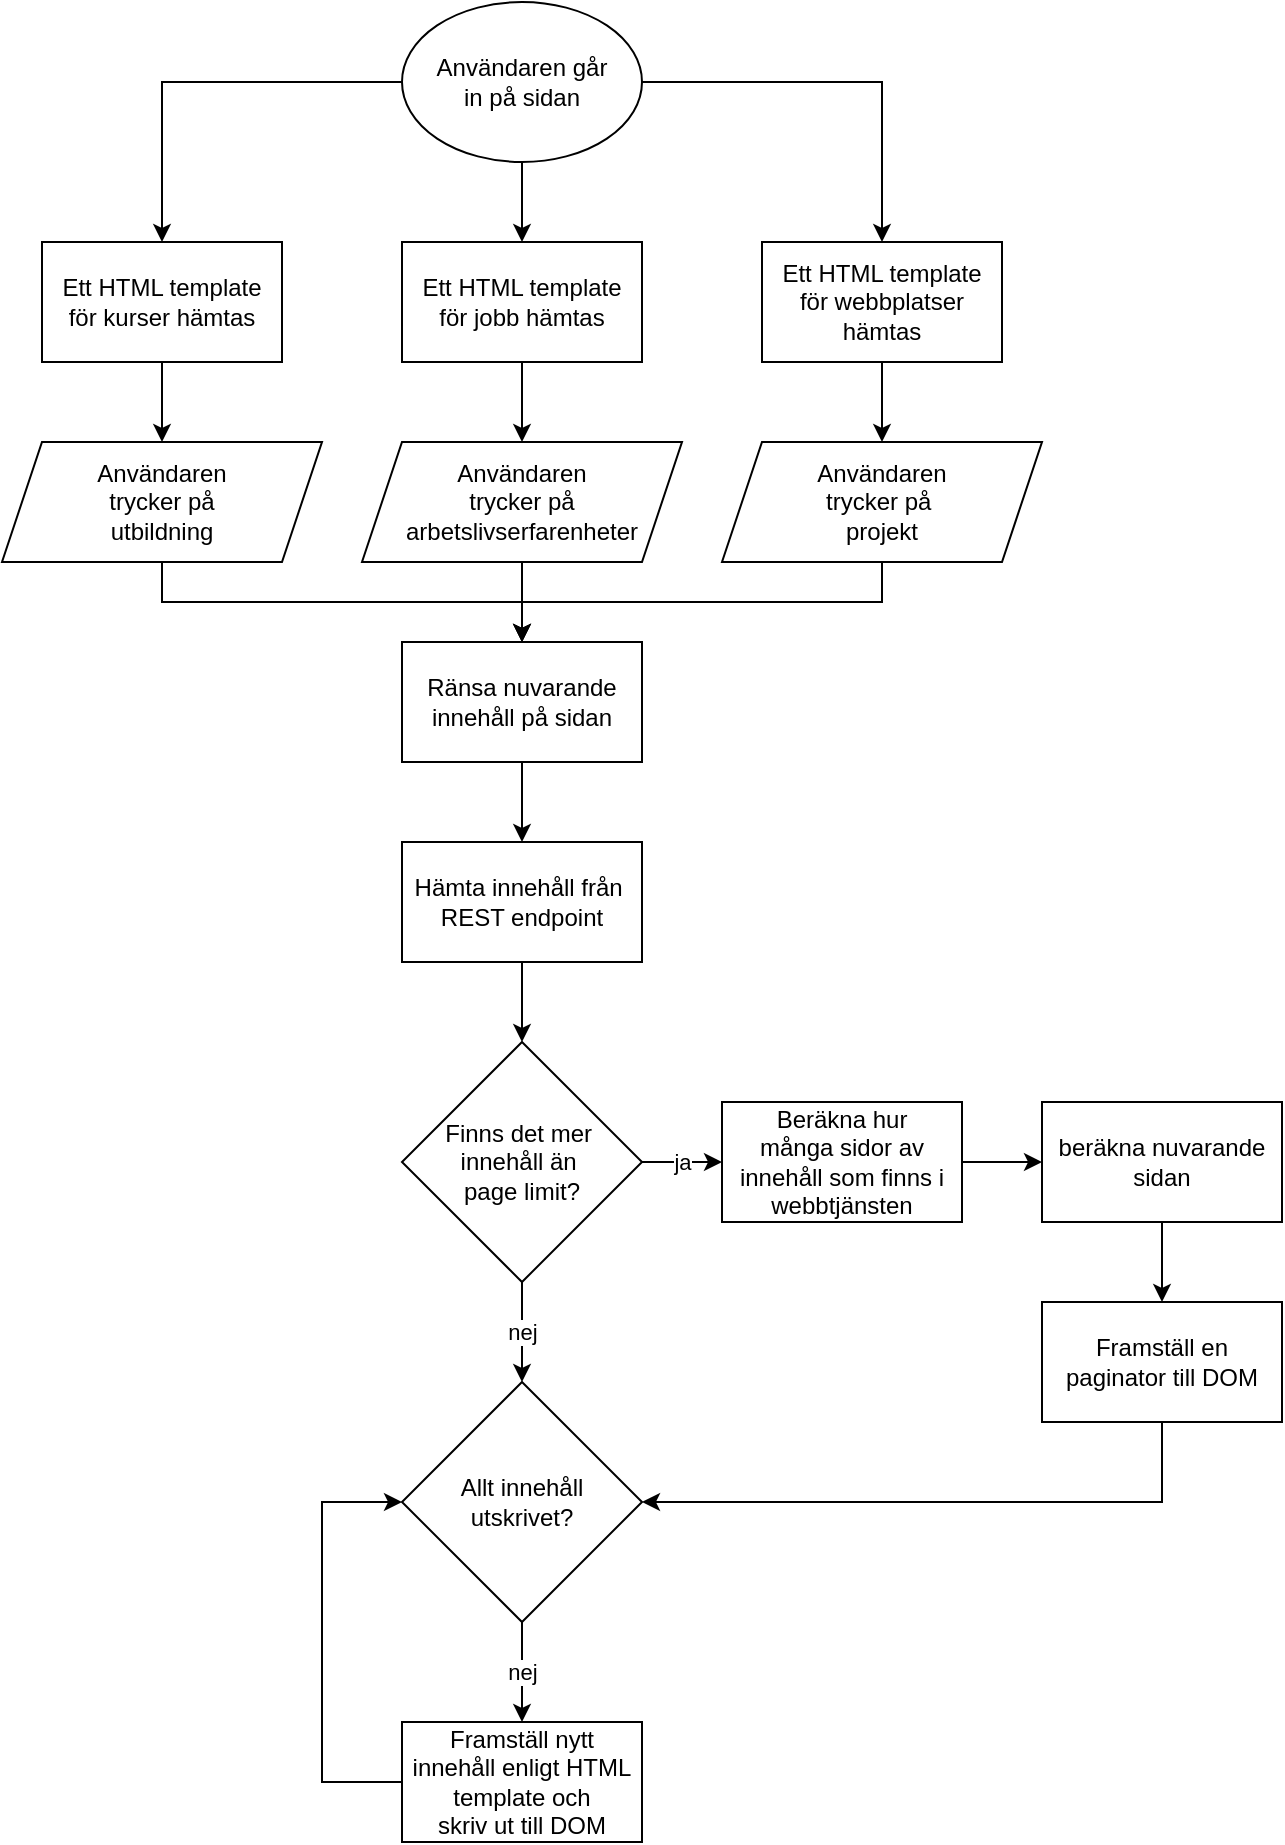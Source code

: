 <mxfile version="15.5.8" type="github">
  <diagram id="WiQCbs44LWPuVq2uQzzB" name="Page-1">
    <mxGraphModel dx="872" dy="761" grid="1" gridSize="10" guides="1" tooltips="1" connect="1" arrows="1" fold="1" page="1" pageScale="1" pageWidth="2000" pageHeight="2000" math="0" shadow="0">
      <root>
        <mxCell id="0" />
        <mxCell id="1" parent="0" />
        <mxCell id="f3yNmSJpMfuCNNHlSyYO-20" style="edgeStyle=orthogonalEdgeStyle;rounded=0;orthogonalLoop=1;jettySize=auto;html=1;" edge="1" parent="1" source="f3yNmSJpMfuCNNHlSyYO-1" target="f3yNmSJpMfuCNNHlSyYO-17">
          <mxGeometry relative="1" as="geometry" />
        </mxCell>
        <mxCell id="f3yNmSJpMfuCNNHlSyYO-22" style="edgeStyle=orthogonalEdgeStyle;rounded=0;orthogonalLoop=1;jettySize=auto;html=1;" edge="1" parent="1" source="f3yNmSJpMfuCNNHlSyYO-1" target="f3yNmSJpMfuCNNHlSyYO-18">
          <mxGeometry relative="1" as="geometry" />
        </mxCell>
        <mxCell id="f3yNmSJpMfuCNNHlSyYO-23" style="edgeStyle=orthogonalEdgeStyle;rounded=0;orthogonalLoop=1;jettySize=auto;html=1;" edge="1" parent="1" source="f3yNmSJpMfuCNNHlSyYO-1" target="f3yNmSJpMfuCNNHlSyYO-19">
          <mxGeometry relative="1" as="geometry" />
        </mxCell>
        <mxCell id="f3yNmSJpMfuCNNHlSyYO-1" value="Användaren går&lt;br&gt;in på sidan" style="ellipse;whiteSpace=wrap;html=1;" vertex="1" parent="1">
          <mxGeometry x="240" y="40" width="120" height="80" as="geometry" />
        </mxCell>
        <mxCell id="f3yNmSJpMfuCNNHlSyYO-50" value="" style="edgeStyle=orthogonalEdgeStyle;rounded=0;orthogonalLoop=1;jettySize=auto;html=1;" edge="1" parent="1" source="f3yNmSJpMfuCNNHlSyYO-3" target="f3yNmSJpMfuCNNHlSyYO-49">
          <mxGeometry relative="1" as="geometry" />
        </mxCell>
        <mxCell id="f3yNmSJpMfuCNNHlSyYO-3" value="Användaren&lt;br&gt;trycker på&lt;br&gt;arbetslivserfarenheter" style="shape=parallelogram;perimeter=parallelogramPerimeter;whiteSpace=wrap;html=1;fixedSize=1;" vertex="1" parent="1">
          <mxGeometry x="220" y="260" width="160" height="60" as="geometry" />
        </mxCell>
        <mxCell id="f3yNmSJpMfuCNNHlSyYO-52" style="edgeStyle=orthogonalEdgeStyle;rounded=0;orthogonalLoop=1;jettySize=auto;html=1;" edge="1" parent="1" source="f3yNmSJpMfuCNNHlSyYO-4" target="f3yNmSJpMfuCNNHlSyYO-49">
          <mxGeometry relative="1" as="geometry">
            <Array as="points">
              <mxPoint x="120" y="340" />
              <mxPoint x="300" y="340" />
            </Array>
          </mxGeometry>
        </mxCell>
        <mxCell id="f3yNmSJpMfuCNNHlSyYO-4" value="Användaren&lt;br&gt;trycker på&lt;br&gt;utbildning" style="shape=parallelogram;perimeter=parallelogramPerimeter;whiteSpace=wrap;html=1;fixedSize=1;" vertex="1" parent="1">
          <mxGeometry x="40" y="260" width="160" height="60" as="geometry" />
        </mxCell>
        <mxCell id="f3yNmSJpMfuCNNHlSyYO-53" style="edgeStyle=orthogonalEdgeStyle;rounded=0;orthogonalLoop=1;jettySize=auto;html=1;" edge="1" parent="1" source="f3yNmSJpMfuCNNHlSyYO-5" target="f3yNmSJpMfuCNNHlSyYO-49">
          <mxGeometry relative="1" as="geometry">
            <Array as="points">
              <mxPoint x="480" y="340" />
              <mxPoint x="300" y="340" />
            </Array>
          </mxGeometry>
        </mxCell>
        <mxCell id="f3yNmSJpMfuCNNHlSyYO-5" value="Användaren&lt;br&gt;trycker på&amp;nbsp;&lt;br&gt;projekt" style="shape=parallelogram;perimeter=parallelogramPerimeter;whiteSpace=wrap;html=1;fixedSize=1;" vertex="1" parent="1">
          <mxGeometry x="400" y="260" width="160" height="60" as="geometry" />
        </mxCell>
        <mxCell id="f3yNmSJpMfuCNNHlSyYO-34" style="edgeStyle=orthogonalEdgeStyle;rounded=0;orthogonalLoop=1;jettySize=auto;html=1;" edge="1" parent="1" source="f3yNmSJpMfuCNNHlSyYO-11" target="f3yNmSJpMfuCNNHlSyYO-31">
          <mxGeometry relative="1" as="geometry" />
        </mxCell>
        <mxCell id="f3yNmSJpMfuCNNHlSyYO-11" value="Hämta innehåll från&amp;nbsp;&lt;br&gt;REST endpoint" style="rounded=0;whiteSpace=wrap;html=1;" vertex="1" parent="1">
          <mxGeometry x="240" y="460" width="120" height="60" as="geometry" />
        </mxCell>
        <mxCell id="f3yNmSJpMfuCNNHlSyYO-21" style="edgeStyle=orthogonalEdgeStyle;rounded=0;orthogonalLoop=1;jettySize=auto;html=1;" edge="1" parent="1" source="f3yNmSJpMfuCNNHlSyYO-17" target="f3yNmSJpMfuCNNHlSyYO-3">
          <mxGeometry relative="1" as="geometry" />
        </mxCell>
        <mxCell id="f3yNmSJpMfuCNNHlSyYO-17" value="Ett HTML template&lt;br&gt;för jobb hämtas" style="rounded=0;whiteSpace=wrap;html=1;" vertex="1" parent="1">
          <mxGeometry x="240" y="160" width="120" height="60" as="geometry" />
        </mxCell>
        <mxCell id="f3yNmSJpMfuCNNHlSyYO-24" style="edgeStyle=orthogonalEdgeStyle;rounded=0;orthogonalLoop=1;jettySize=auto;html=1;" edge="1" parent="1" source="f3yNmSJpMfuCNNHlSyYO-18" target="f3yNmSJpMfuCNNHlSyYO-4">
          <mxGeometry relative="1" as="geometry" />
        </mxCell>
        <mxCell id="f3yNmSJpMfuCNNHlSyYO-18" value="Ett HTML template&lt;br&gt;för kurser hämtas" style="rounded=0;whiteSpace=wrap;html=1;" vertex="1" parent="1">
          <mxGeometry x="60" y="160" width="120" height="60" as="geometry" />
        </mxCell>
        <mxCell id="f3yNmSJpMfuCNNHlSyYO-25" style="edgeStyle=orthogonalEdgeStyle;rounded=0;orthogonalLoop=1;jettySize=auto;html=1;" edge="1" parent="1" source="f3yNmSJpMfuCNNHlSyYO-19" target="f3yNmSJpMfuCNNHlSyYO-5">
          <mxGeometry relative="1" as="geometry" />
        </mxCell>
        <mxCell id="f3yNmSJpMfuCNNHlSyYO-19" value="Ett HTML template&lt;br&gt;för webbplatser&lt;br&gt;hämtas" style="rounded=0;whiteSpace=wrap;html=1;" vertex="1" parent="1">
          <mxGeometry x="420" y="160" width="120" height="60" as="geometry" />
        </mxCell>
        <mxCell id="f3yNmSJpMfuCNNHlSyYO-39" value="nej" style="edgeStyle=orthogonalEdgeStyle;rounded=0;orthogonalLoop=1;jettySize=auto;html=1;" edge="1" parent="1" source="f3yNmSJpMfuCNNHlSyYO-31" target="f3yNmSJpMfuCNNHlSyYO-37">
          <mxGeometry relative="1" as="geometry" />
        </mxCell>
        <mxCell id="f3yNmSJpMfuCNNHlSyYO-43" value="ja" style="edgeStyle=orthogonalEdgeStyle;rounded=0;orthogonalLoop=1;jettySize=auto;html=1;" edge="1" parent="1" source="f3yNmSJpMfuCNNHlSyYO-31" target="f3yNmSJpMfuCNNHlSyYO-42">
          <mxGeometry relative="1" as="geometry" />
        </mxCell>
        <mxCell id="f3yNmSJpMfuCNNHlSyYO-31" value="Finns det mer&amp;nbsp;&lt;br&gt;innehåll än&amp;nbsp;&lt;br&gt;page limit?" style="rhombus;whiteSpace=wrap;html=1;" vertex="1" parent="1">
          <mxGeometry x="240" y="560" width="120" height="120" as="geometry" />
        </mxCell>
        <mxCell id="f3yNmSJpMfuCNNHlSyYO-40" style="edgeStyle=orthogonalEdgeStyle;rounded=0;orthogonalLoop=1;jettySize=auto;html=1;" edge="1" parent="1" source="f3yNmSJpMfuCNNHlSyYO-35" target="f3yNmSJpMfuCNNHlSyYO-37">
          <mxGeometry relative="1" as="geometry">
            <mxPoint x="200" y="780" as="targetPoint" />
            <Array as="points">
              <mxPoint x="200" y="930" />
              <mxPoint x="200" y="790" />
            </Array>
          </mxGeometry>
        </mxCell>
        <mxCell id="f3yNmSJpMfuCNNHlSyYO-35" value="Framställ nytt&lt;br&gt;innehåll enligt HTML&lt;br&gt;template och &lt;br&gt;skriv ut till DOM" style="rounded=0;whiteSpace=wrap;html=1;" vertex="1" parent="1">
          <mxGeometry x="240" y="900" width="120" height="60" as="geometry" />
        </mxCell>
        <mxCell id="f3yNmSJpMfuCNNHlSyYO-38" value="nej" style="edgeStyle=orthogonalEdgeStyle;rounded=0;orthogonalLoop=1;jettySize=auto;html=1;" edge="1" parent="1" source="f3yNmSJpMfuCNNHlSyYO-37" target="f3yNmSJpMfuCNNHlSyYO-35">
          <mxGeometry relative="1" as="geometry" />
        </mxCell>
        <mxCell id="f3yNmSJpMfuCNNHlSyYO-37" value="Allt innehåll&lt;br&gt;utskrivet?" style="rhombus;whiteSpace=wrap;html=1;" vertex="1" parent="1">
          <mxGeometry x="240" y="730" width="120" height="120" as="geometry" />
        </mxCell>
        <mxCell id="f3yNmSJpMfuCNNHlSyYO-45" style="edgeStyle=orthogonalEdgeStyle;rounded=0;orthogonalLoop=1;jettySize=auto;html=1;" edge="1" parent="1" source="f3yNmSJpMfuCNNHlSyYO-42" target="f3yNmSJpMfuCNNHlSyYO-44">
          <mxGeometry relative="1" as="geometry" />
        </mxCell>
        <mxCell id="f3yNmSJpMfuCNNHlSyYO-42" value="Beräkna hur&lt;br&gt;många sidor av&lt;br&gt;innehåll som finns i&lt;br&gt;webbtjänsten" style="rounded=0;whiteSpace=wrap;html=1;" vertex="1" parent="1">
          <mxGeometry x="400" y="590" width="120" height="60" as="geometry" />
        </mxCell>
        <mxCell id="f3yNmSJpMfuCNNHlSyYO-47" style="edgeStyle=orthogonalEdgeStyle;rounded=0;orthogonalLoop=1;jettySize=auto;html=1;" edge="1" parent="1" source="f3yNmSJpMfuCNNHlSyYO-44" target="f3yNmSJpMfuCNNHlSyYO-46">
          <mxGeometry relative="1" as="geometry" />
        </mxCell>
        <mxCell id="f3yNmSJpMfuCNNHlSyYO-44" value="beräkna nuvarande&lt;br&gt;sidan" style="rounded=0;whiteSpace=wrap;html=1;" vertex="1" parent="1">
          <mxGeometry x="560" y="590" width="120" height="60" as="geometry" />
        </mxCell>
        <mxCell id="f3yNmSJpMfuCNNHlSyYO-48" style="edgeStyle=orthogonalEdgeStyle;rounded=0;orthogonalLoop=1;jettySize=auto;html=1;" edge="1" parent="1" source="f3yNmSJpMfuCNNHlSyYO-46" target="f3yNmSJpMfuCNNHlSyYO-37">
          <mxGeometry relative="1" as="geometry">
            <Array as="points">
              <mxPoint x="620" y="790" />
            </Array>
          </mxGeometry>
        </mxCell>
        <mxCell id="f3yNmSJpMfuCNNHlSyYO-46" value="Framställ en&lt;br&gt;paginator till DOM" style="rounded=0;whiteSpace=wrap;html=1;" vertex="1" parent="1">
          <mxGeometry x="560" y="690" width="120" height="60" as="geometry" />
        </mxCell>
        <mxCell id="f3yNmSJpMfuCNNHlSyYO-51" value="" style="edgeStyle=orthogonalEdgeStyle;rounded=0;orthogonalLoop=1;jettySize=auto;html=1;" edge="1" parent="1" source="f3yNmSJpMfuCNNHlSyYO-49" target="f3yNmSJpMfuCNNHlSyYO-11">
          <mxGeometry relative="1" as="geometry" />
        </mxCell>
        <mxCell id="f3yNmSJpMfuCNNHlSyYO-49" value="Ränsa nuvarande&lt;br&gt;innehåll på sidan" style="rounded=0;whiteSpace=wrap;html=1;" vertex="1" parent="1">
          <mxGeometry x="240" y="360" width="120" height="60" as="geometry" />
        </mxCell>
      </root>
    </mxGraphModel>
  </diagram>
</mxfile>

